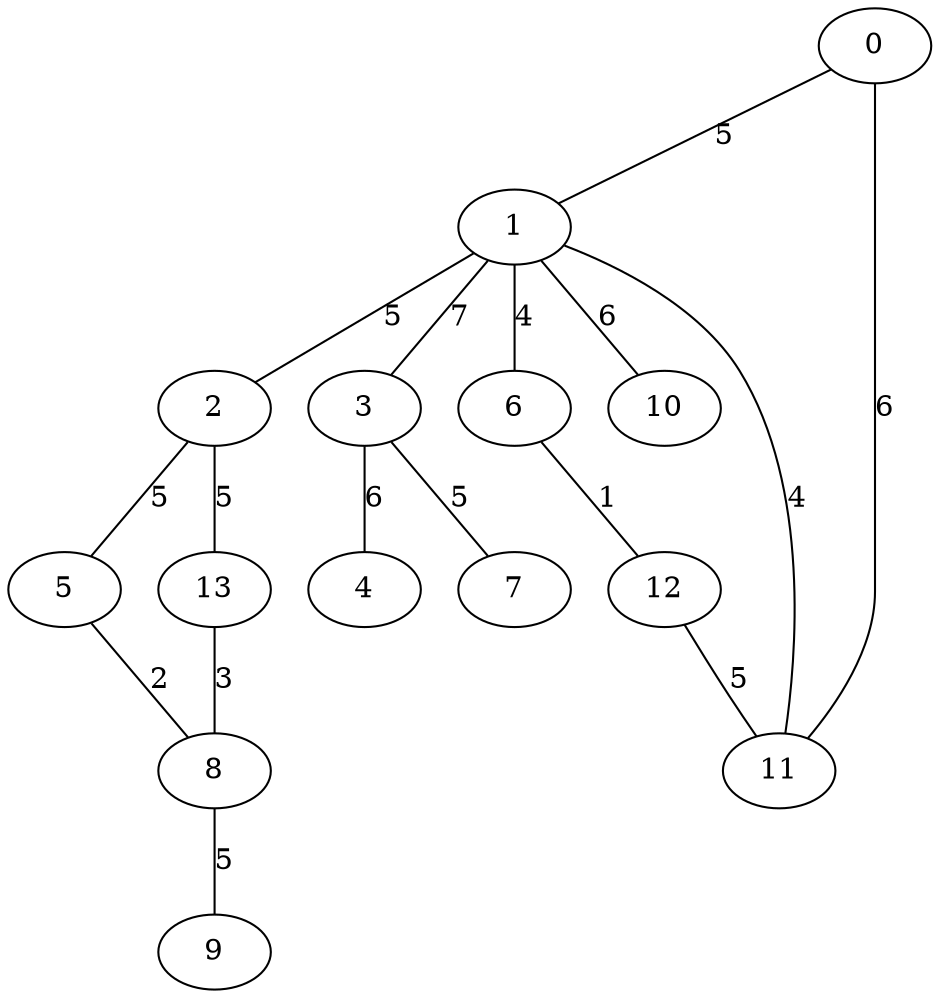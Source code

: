 graph g {
  0 [ habit = 2, size = 312, x = 2, y = 5 ]
  1 [ habit = 8, size = 371, x = 4, y = 5 ]
  2 [ habit = 2, size = 390, x = 6, y = 7 ]
  3 [ habit = 6, size = 352, x = 5, y = 3 ]
  4 [ habit = 6, size = 559, x = 7, y = 2 ]
  5 [ habit = 9, size = 476, x = 8, y = 7 ]
  6 [ base = 2, habit = 7, size = 251, x = 3, y = 7 ]
  7 [ habit = 8, size = 163, x = 4, y = 1 ]
  8 [ habit = 5, size = 398, x = 8, y = 9 ]
  9 [ base = 1, habit = 7, size = 353, x = 10, y = 10 ]
  10 [ habit = 2, size = 74, x = 3, y = 3 ]
  11 [ habit = 10, size = 372, x = 2, y = 6 ]
  12 [ habit = 1, size = 53, x = 1, y = 7 ]
  13 [ habit = 7, size = 54, x = 7, y = 9 ]

  0 -- 1 [ label = 5, weight = 5 ]
  0 -- 11 [ label = 6, weight = 6 ]
  1 -- 11 [ label = 4, weight = 4 ]
  1 -- 2 [ label = 5, weight = 5 ]
  1 -- 3 [ label = 7, weight = 7 ]
  1 -- 6 [ label = 4, weight = 4 ]
  1 -- 10 [ label = 6, weight = 6 ]
  2 -- 5 [ label = 5, weight = 5 ]
  2 -- 13 [ label = 5, weight = 5 ]
  3 -- 4 [ label = 6, weight = 6 ]
  3 -- 7 [ label = 5, weight = 5 ]
  5 -- 8 [ label = 2, weight = 2 ]
  6 -- 12 [ label = 1, weight = 1 ]
  8 -- 9 [ label = 5, weight = 5 ]
  12 -- 11 [ label = 5, weight = 5 ]
  13 -- 8 [ label = 3, weight = 3 ]
}
